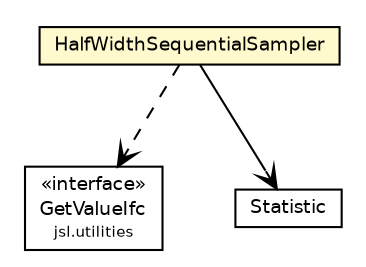 #!/usr/local/bin/dot
#
# Class diagram 
# Generated by UMLGraph version 5.4 (http://www.umlgraph.org/)
#

digraph G {
	edge [fontname="Helvetica",fontsize=10,labelfontname="Helvetica",labelfontsize=10];
	node [fontname="Helvetica",fontsize=10,shape=plaintext];
	nodesep=0.25;
	ranksep=0.5;
	// jsl.utilities.GetValueIfc
	c97134 [label=<<table title="jsl.utilities.GetValueIfc" border="0" cellborder="1" cellspacing="0" cellpadding="2" port="p" href="../GetValueIfc.html">
		<tr><td><table border="0" cellspacing="0" cellpadding="1">
<tr><td align="center" balign="center"> &#171;interface&#187; </td></tr>
<tr><td align="center" balign="center"> GetValueIfc </td></tr>
<tr><td align="center" balign="center"><font point-size="7.0"> jsl.utilities </font></td></tr>
		</table></td></tr>
		</table>>, URL="../GetValueIfc.html", fontname="Helvetica", fontcolor="black", fontsize=9.0];
	// jsl.utilities.statistic.Statistic
	c97263 [label=<<table title="jsl.utilities.statistic.Statistic" border="0" cellborder="1" cellspacing="0" cellpadding="2" port="p" href="./Statistic.html">
		<tr><td><table border="0" cellspacing="0" cellpadding="1">
<tr><td align="center" balign="center"> Statistic </td></tr>
		</table></td></tr>
		</table>>, URL="./Statistic.html", fontname="Helvetica", fontcolor="black", fontsize=9.0];
	// jsl.utilities.statistic.HalfWidthSequentialSampler
	c97271 [label=<<table title="jsl.utilities.statistic.HalfWidthSequentialSampler" border="0" cellborder="1" cellspacing="0" cellpadding="2" port="p" bgcolor="lemonChiffon" href="./HalfWidthSequentialSampler.html">
		<tr><td><table border="0" cellspacing="0" cellpadding="1">
<tr><td align="center" balign="center"> HalfWidthSequentialSampler </td></tr>
		</table></td></tr>
		</table>>, URL="./HalfWidthSequentialSampler.html", fontname="Helvetica", fontcolor="black", fontsize=9.0];
	// jsl.utilities.statistic.HalfWidthSequentialSampler NAVASSOC jsl.utilities.statistic.Statistic
	c97271:p -> c97263:p [taillabel="", label="", headlabel="", fontname="Helvetica", fontcolor="black", fontsize=10.0, color="black", arrowhead=open];
	// jsl.utilities.statistic.HalfWidthSequentialSampler DEPEND jsl.utilities.GetValueIfc
	c97271:p -> c97134:p [taillabel="", label="", headlabel="", fontname="Helvetica", fontcolor="black", fontsize=10.0, color="black", arrowhead=open, style=dashed];
}

